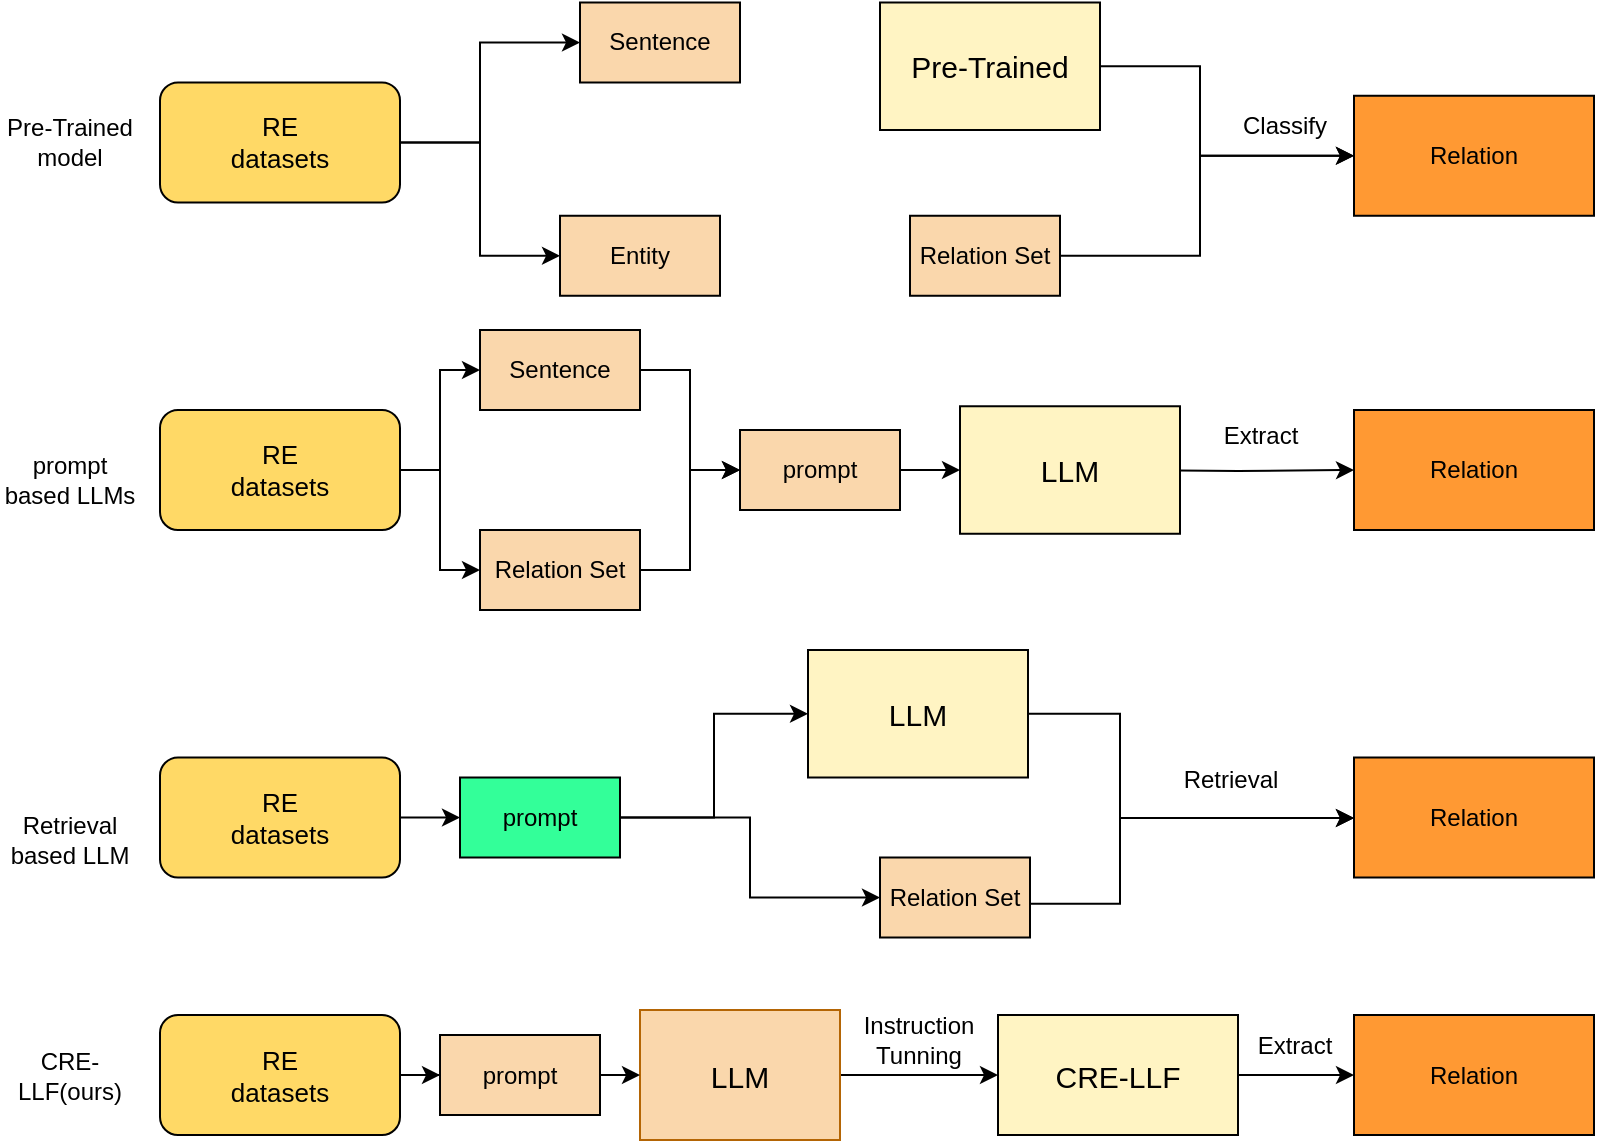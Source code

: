 <mxfile version="22.1.17" type="github">
  <diagram name="第 1 页" id="flA4l-o1dxtjvLFhLCzr">
    <mxGraphModel dx="906" dy="579" grid="1" gridSize="10" guides="1" tooltips="1" connect="1" arrows="1" fold="1" page="1" pageScale="1" pageWidth="827" pageHeight="1169" math="0" shadow="0">
      <root>
        <mxCell id="0" />
        <mxCell id="1" parent="0" />
        <mxCell id="z9Jyv8x2uTpzBOAvSgdd-29" style="edgeStyle=orthogonalEdgeStyle;rounded=0;orthogonalLoop=1;jettySize=auto;html=1;exitX=1;exitY=0.5;exitDx=0;exitDy=0;" parent="1" source="jGrp5Y4HYreiGU5nSvVj-3" target="z9Jyv8x2uTpzBOAvSgdd-26" edge="1">
          <mxGeometry relative="1" as="geometry" />
        </mxCell>
        <mxCell id="jGrp5Y4HYreiGU5nSvVj-3" value="&lt;font style=&quot;font-size: 13px;&quot;&gt;RE&lt;br&gt;datasets&lt;/font&gt;" style="rounded=1;whiteSpace=wrap;html=1;fillColor=#FFD966;gradientColor=none;" parent="1" vertex="1">
          <mxGeometry x="110" y="582.5" width="120" height="60" as="geometry" />
        </mxCell>
        <mxCell id="jGrp5Y4HYreiGU5nSvVj-10" value="&lt;font style=&quot;font-size: 12px;&quot;&gt;Instruction &lt;br&gt;Tunning&lt;/font&gt;" style="text;html=1;align=center;verticalAlign=middle;resizable=0;points=[];autosize=1;strokeColor=none;fillColor=none;" parent="1" vertex="1">
          <mxGeometry x="449" y="575" width="80" height="40" as="geometry" />
        </mxCell>
        <mxCell id="jGrp5Y4HYreiGU5nSvVj-49" value="" style="edgeStyle=orthogonalEdgeStyle;rounded=0;orthogonalLoop=1;jettySize=auto;html=1;" parent="1" source="jGrp5Y4HYreiGU5nSvVj-17" target="jGrp5Y4HYreiGU5nSvVj-48" edge="1">
          <mxGeometry relative="1" as="geometry" />
        </mxCell>
        <mxCell id="jGrp5Y4HYreiGU5nSvVj-17" value="&lt;font style=&quot;font-size: 15px;&quot;&gt;CRE-LLF&lt;/font&gt;" style="rounded=0;whiteSpace=wrap;html=1;fillColor=#FFF4C3;" parent="1" vertex="1">
          <mxGeometry x="529" y="582.5" width="120" height="60" as="geometry" />
        </mxCell>
        <mxCell id="jGrp5Y4HYreiGU5nSvVj-21" value="CRE-LLF(ours)" style="text;html=1;strokeColor=none;fillColor=none;align=center;verticalAlign=middle;whiteSpace=wrap;rounded=0;" parent="1" vertex="1">
          <mxGeometry x="30" y="597.5" width="70" height="30" as="geometry" />
        </mxCell>
        <mxCell id="jGrp5Y4HYreiGU5nSvVj-22" value="Pre-Trained model" style="text;html=1;strokeColor=none;fillColor=none;align=center;verticalAlign=middle;whiteSpace=wrap;rounded=0;" parent="1" vertex="1">
          <mxGeometry x="30" y="131.25" width="70" height="30" as="geometry" />
        </mxCell>
        <mxCell id="jGrp5Y4HYreiGU5nSvVj-28" style="edgeStyle=orthogonalEdgeStyle;rounded=0;orthogonalLoop=1;jettySize=auto;html=1;exitX=1;exitY=0.5;exitDx=0;exitDy=0;entryX=0;entryY=0.5;entryDx=0;entryDy=0;" parent="1" source="jGrp5Y4HYreiGU5nSvVj-23" target="jGrp5Y4HYreiGU5nSvVj-25" edge="1">
          <mxGeometry relative="1" as="geometry" />
        </mxCell>
        <mxCell id="jGrp5Y4HYreiGU5nSvVj-35" style="edgeStyle=orthogonalEdgeStyle;rounded=0;orthogonalLoop=1;jettySize=auto;html=1;exitX=1;exitY=0.5;exitDx=0;exitDy=0;entryX=0;entryY=0.5;entryDx=0;entryDy=0;" parent="1" source="jGrp5Y4HYreiGU5nSvVj-23" target="jGrp5Y4HYreiGU5nSvVj-24" edge="1">
          <mxGeometry relative="1" as="geometry">
            <Array as="points">
              <mxPoint x="270" y="96.25" />
            </Array>
          </mxGeometry>
        </mxCell>
        <mxCell id="jGrp5Y4HYreiGU5nSvVj-23" value="&lt;font style=&quot;font-size: 13px;&quot;&gt;RE&lt;br&gt;datasets&lt;/font&gt;" style="rounded=1;whiteSpace=wrap;html=1;fillColor=#FFD966;gradientColor=none;" parent="1" vertex="1">
          <mxGeometry x="110" y="116.25" width="120" height="60" as="geometry" />
        </mxCell>
        <mxCell id="jGrp5Y4HYreiGU5nSvVj-24" value="Sentence" style="rounded=0;whiteSpace=wrap;html=1;fillColor=#FAD7AC;strokeColor=#000000;" parent="1" vertex="1">
          <mxGeometry x="320" y="76.25" width="80" height="40" as="geometry" />
        </mxCell>
        <mxCell id="jGrp5Y4HYreiGU5nSvVj-25" value="Entity" style="rounded=0;whiteSpace=wrap;html=1;fillColor=#FAD7AC;" parent="1" vertex="1">
          <mxGeometry x="310" y="182.88" width="80" height="40" as="geometry" />
        </mxCell>
        <mxCell id="jGrp5Y4HYreiGU5nSvVj-52" style="edgeStyle=orthogonalEdgeStyle;rounded=0;orthogonalLoop=1;jettySize=auto;html=1;exitX=1;exitY=0.5;exitDx=0;exitDy=0;entryX=0;entryY=0.5;entryDx=0;entryDy=0;" parent="1" source="jGrp5Y4HYreiGU5nSvVj-36" target="jGrp5Y4HYreiGU5nSvVj-45" edge="1">
          <mxGeometry relative="1" as="geometry">
            <Array as="points">
              <mxPoint x="630" y="108" />
              <mxPoint x="630" y="153" />
            </Array>
          </mxGeometry>
        </mxCell>
        <mxCell id="jGrp5Y4HYreiGU5nSvVj-36" value="&lt;span style=&quot;font-size: 15px;&quot;&gt;Pre-Trained&lt;/span&gt;" style="rounded=0;whiteSpace=wrap;html=1;fillColor=#FFF4C3;" parent="1" vertex="1">
          <mxGeometry x="470" y="76.25" width="110" height="63.75" as="geometry" />
        </mxCell>
        <mxCell id="jGrp5Y4HYreiGU5nSvVj-45" value="Relation" style="whiteSpace=wrap;html=1;rounded=0;fillColor=#FF9933;" parent="1" vertex="1">
          <mxGeometry x="707" y="122.88" width="120" height="60" as="geometry" />
        </mxCell>
        <mxCell id="jGrp5Y4HYreiGU5nSvVj-47" value="Classify" style="text;html=1;align=center;verticalAlign=middle;resizable=0;points=[];autosize=1;strokeColor=none;fillColor=none;" parent="1" vertex="1">
          <mxGeometry x="637" y="122.88" width="70" height="30" as="geometry" />
        </mxCell>
        <mxCell id="jGrp5Y4HYreiGU5nSvVj-48" value="Relation" style="whiteSpace=wrap;html=1;fillColor=#FF9933;rounded=0;" parent="1" vertex="1">
          <mxGeometry x="707" y="582.5" width="120" height="60" as="geometry" />
        </mxCell>
        <mxCell id="z9Jyv8x2uTpzBOAvSgdd-49" style="edgeStyle=orthogonalEdgeStyle;rounded=0;orthogonalLoop=1;jettySize=auto;html=1;exitX=1;exitY=0.5;exitDx=0;exitDy=0;entryX=0;entryY=0.5;entryDx=0;entryDy=0;" parent="1" source="z9Jyv8x2uTpzBOAvSgdd-2" target="z9Jyv8x2uTpzBOAvSgdd-7" edge="1">
          <mxGeometry relative="1" as="geometry" />
        </mxCell>
        <mxCell id="z9Jyv8x2uTpzBOAvSgdd-50" style="edgeStyle=orthogonalEdgeStyle;rounded=0;orthogonalLoop=1;jettySize=auto;html=1;exitX=1;exitY=0.5;exitDx=0;exitDy=0;entryX=0;entryY=0.5;entryDx=0;entryDy=0;" parent="1" source="z9Jyv8x2uTpzBOAvSgdd-2" target="z9Jyv8x2uTpzBOAvSgdd-11" edge="1">
          <mxGeometry relative="1" as="geometry" />
        </mxCell>
        <mxCell id="z9Jyv8x2uTpzBOAvSgdd-2" value="&lt;font style=&quot;font-size: 13px;&quot;&gt;RE&lt;br&gt;datasets&lt;/font&gt;" style="rounded=1;whiteSpace=wrap;html=1;fillColor=#FFD966;gradientColor=none;" parent="1" vertex="1">
          <mxGeometry x="110" y="280" width="120" height="60" as="geometry" />
        </mxCell>
        <mxCell id="z9Jyv8x2uTpzBOAvSgdd-20" style="edgeStyle=orthogonalEdgeStyle;rounded=0;orthogonalLoop=1;jettySize=auto;html=1;exitX=1;exitY=0.5;exitDx=0;exitDy=0;entryX=0;entryY=0.5;entryDx=0;entryDy=0;" parent="1" source="z9Jyv8x2uTpzBOAvSgdd-7" target="z9Jyv8x2uTpzBOAvSgdd-19" edge="1">
          <mxGeometry relative="1" as="geometry" />
        </mxCell>
        <mxCell id="z9Jyv8x2uTpzBOAvSgdd-7" value="Sentence" style="rounded=0;whiteSpace=wrap;html=1;fillColor=#FAD7AC;strokeColor=default;" parent="1" vertex="1">
          <mxGeometry x="270" y="240" width="80" height="40" as="geometry" />
        </mxCell>
        <mxCell id="z9Jyv8x2uTpzBOAvSgdd-21" style="edgeStyle=orthogonalEdgeStyle;rounded=0;orthogonalLoop=1;jettySize=auto;html=1;exitX=1;exitY=0.5;exitDx=0;exitDy=0;entryX=0;entryY=0.5;entryDx=0;entryDy=0;" parent="1" source="z9Jyv8x2uTpzBOAvSgdd-11" target="z9Jyv8x2uTpzBOAvSgdd-19" edge="1">
          <mxGeometry relative="1" as="geometry" />
        </mxCell>
        <mxCell id="z9Jyv8x2uTpzBOAvSgdd-11" value="Relation Set" style="rounded=0;whiteSpace=wrap;html=1;fillColor=#FAD7AC;" parent="1" vertex="1">
          <mxGeometry x="270" y="340" width="80" height="40" as="geometry" />
        </mxCell>
        <mxCell id="z9Jyv8x2uTpzBOAvSgdd-16" style="edgeStyle=orthogonalEdgeStyle;rounded=0;orthogonalLoop=1;jettySize=auto;html=1;exitX=1;exitY=0.5;exitDx=0;exitDy=0;entryX=0;entryY=0.5;entryDx=0;entryDy=0;" parent="1" target="z9Jyv8x2uTpzBOAvSgdd-15" edge="1">
          <mxGeometry relative="1" as="geometry">
            <mxPoint x="590" y="310.005" as="sourcePoint" />
          </mxGeometry>
        </mxCell>
        <mxCell id="z9Jyv8x2uTpzBOAvSgdd-15" value="Relation" style="whiteSpace=wrap;html=1;rounded=0;fillColor=#FF9933;" parent="1" vertex="1">
          <mxGeometry x="707" y="280" width="120" height="60" as="geometry" />
        </mxCell>
        <mxCell id="z9Jyv8x2uTpzBOAvSgdd-18" value="&lt;font style=&quot;font-size: 15px;&quot;&gt;LLM&lt;/font&gt;" style="rounded=0;whiteSpace=wrap;html=1;fillColor=#FFF4C3;" parent="1" vertex="1">
          <mxGeometry x="510" y="278.13" width="110" height="63.75" as="geometry" />
        </mxCell>
        <mxCell id="z9Jyv8x2uTpzBOAvSgdd-24" style="edgeStyle=orthogonalEdgeStyle;rounded=0;orthogonalLoop=1;jettySize=auto;html=1;exitX=1;exitY=0.5;exitDx=0;exitDy=0;entryX=0;entryY=0.5;entryDx=0;entryDy=0;" parent="1" source="z9Jyv8x2uTpzBOAvSgdd-19" target="z9Jyv8x2uTpzBOAvSgdd-18" edge="1">
          <mxGeometry relative="1" as="geometry" />
        </mxCell>
        <mxCell id="z9Jyv8x2uTpzBOAvSgdd-19" value="prompt" style="rounded=0;whiteSpace=wrap;html=1;fillColor=#FAD7AC;" parent="1" vertex="1">
          <mxGeometry x="400" y="290" width="80" height="40" as="geometry" />
        </mxCell>
        <mxCell id="z9Jyv8x2uTpzBOAvSgdd-31" value="" style="edgeStyle=orthogonalEdgeStyle;rounded=0;orthogonalLoop=1;jettySize=auto;html=1;" parent="1" source="z9Jyv8x2uTpzBOAvSgdd-25" target="jGrp5Y4HYreiGU5nSvVj-17" edge="1">
          <mxGeometry relative="1" as="geometry" />
        </mxCell>
        <mxCell id="z9Jyv8x2uTpzBOAvSgdd-25" value="&lt;font style=&quot;font-size: 15px;&quot;&gt;LLM&lt;/font&gt;" style="rounded=0;whiteSpace=wrap;html=1;fillColor=#fad7ac;strokeColor=#b46504;" parent="1" vertex="1">
          <mxGeometry x="350" y="580" width="100" height="65" as="geometry" />
        </mxCell>
        <mxCell id="z9Jyv8x2uTpzBOAvSgdd-30" style="edgeStyle=orthogonalEdgeStyle;rounded=0;orthogonalLoop=1;jettySize=auto;html=1;exitX=1;exitY=0.5;exitDx=0;exitDy=0;entryX=0;entryY=0.5;entryDx=0;entryDy=0;" parent="1" source="z9Jyv8x2uTpzBOAvSgdd-26" target="z9Jyv8x2uTpzBOAvSgdd-25" edge="1">
          <mxGeometry relative="1" as="geometry" />
        </mxCell>
        <mxCell id="z9Jyv8x2uTpzBOAvSgdd-26" value="prompt" style="rounded=0;whiteSpace=wrap;html=1;fillColor=#FAD7AC;" parent="1" vertex="1">
          <mxGeometry x="250" y="592.5" width="80" height="40" as="geometry" />
        </mxCell>
        <mxCell id="z9Jyv8x2uTpzBOAvSgdd-32" value="prompt based LLMs" style="text;html=1;strokeColor=none;fillColor=none;align=center;verticalAlign=middle;whiteSpace=wrap;rounded=0;" parent="1" vertex="1">
          <mxGeometry x="30" y="300" width="70" height="30" as="geometry" />
        </mxCell>
        <mxCell id="z9Jyv8x2uTpzBOAvSgdd-33" value="Extract" style="text;html=1;align=center;verticalAlign=middle;resizable=0;points=[];autosize=1;strokeColor=none;fillColor=none;" parent="1" vertex="1">
          <mxGeometry x="630" y="278.13" width="60" height="30" as="geometry" />
        </mxCell>
        <mxCell id="z9Jyv8x2uTpzBOAvSgdd-52" value="" style="edgeStyle=orthogonalEdgeStyle;rounded=0;orthogonalLoop=1;jettySize=auto;html=1;" parent="1" source="z9Jyv8x2uTpzBOAvSgdd-34" target="z9Jyv8x2uTpzBOAvSgdd-45" edge="1">
          <mxGeometry relative="1" as="geometry" />
        </mxCell>
        <mxCell id="z9Jyv8x2uTpzBOAvSgdd-34" value="&lt;font style=&quot;font-size: 13px;&quot;&gt;RE&lt;br&gt;datasets&lt;/font&gt;" style="rounded=1;whiteSpace=wrap;html=1;fillColor=#FFD966;gradientColor=none;" parent="1" vertex="1">
          <mxGeometry x="110" y="453.75" width="120" height="60" as="geometry" />
        </mxCell>
        <mxCell id="z9Jyv8x2uTpzBOAvSgdd-42" value="Relation" style="whiteSpace=wrap;html=1;rounded=0;fillColor=#FF9933;" parent="1" vertex="1">
          <mxGeometry x="707" y="453.75" width="120" height="60" as="geometry" />
        </mxCell>
        <mxCell id="z9Jyv8x2uTpzBOAvSgdd-57" style="edgeStyle=orthogonalEdgeStyle;rounded=0;orthogonalLoop=1;jettySize=auto;html=1;exitX=1;exitY=0.5;exitDx=0;exitDy=0;entryX=0;entryY=0.5;entryDx=0;entryDy=0;" parent="1" source="z9Jyv8x2uTpzBOAvSgdd-45" target="z9Jyv8x2uTpzBOAvSgdd-53" edge="1">
          <mxGeometry relative="1" as="geometry" />
        </mxCell>
        <mxCell id="uANaSI1cVHbDvgKkwEjF-6" style="edgeStyle=orthogonalEdgeStyle;rounded=0;orthogonalLoop=1;jettySize=auto;html=1;exitX=1;exitY=0.5;exitDx=0;exitDy=0;entryX=0;entryY=0.5;entryDx=0;entryDy=0;" edge="1" parent="1" source="z9Jyv8x2uTpzBOAvSgdd-45" target="uANaSI1cVHbDvgKkwEjF-5">
          <mxGeometry relative="1" as="geometry" />
        </mxCell>
        <mxCell id="z9Jyv8x2uTpzBOAvSgdd-45" value="prompt" style="rounded=0;whiteSpace=wrap;html=1;fillColor=#33FF99;" parent="1" vertex="1">
          <mxGeometry x="260" y="463.75" width="80" height="40" as="geometry" />
        </mxCell>
        <mxCell id="z9Jyv8x2uTpzBOAvSgdd-46" value="Retrieval based LLM" style="text;html=1;strokeColor=none;fillColor=none;align=center;verticalAlign=middle;whiteSpace=wrap;rounded=0;" parent="1" vertex="1">
          <mxGeometry x="30" y="480" width="70" height="30" as="geometry" />
        </mxCell>
        <mxCell id="z9Jyv8x2uTpzBOAvSgdd-47" value="Retrieval" style="text;html=1;align=center;verticalAlign=middle;resizable=0;points=[];autosize=1;strokeColor=none;fillColor=none;" parent="1" vertex="1">
          <mxGeometry x="610" y="450" width="70" height="30" as="geometry" />
        </mxCell>
        <mxCell id="z9Jyv8x2uTpzBOAvSgdd-58" style="edgeStyle=orthogonalEdgeStyle;rounded=0;orthogonalLoop=1;jettySize=auto;html=1;exitX=1;exitY=0.5;exitDx=0;exitDy=0;" parent="1" source="z9Jyv8x2uTpzBOAvSgdd-53" target="z9Jyv8x2uTpzBOAvSgdd-42" edge="1">
          <mxGeometry relative="1" as="geometry">
            <Array as="points">
              <mxPoint x="590" y="432" />
              <mxPoint x="590" y="484" />
            </Array>
          </mxGeometry>
        </mxCell>
        <mxCell id="z9Jyv8x2uTpzBOAvSgdd-53" value="&lt;font style=&quot;font-size: 15px;&quot;&gt;LLM&lt;/font&gt;" style="rounded=0;whiteSpace=wrap;html=1;fillColor=#FFF4C3;" parent="1" vertex="1">
          <mxGeometry x="434" y="400" width="110" height="63.75" as="geometry" />
        </mxCell>
        <mxCell id="z9Jyv8x2uTpzBOAvSgdd-60" style="edgeStyle=orthogonalEdgeStyle;rounded=0;orthogonalLoop=1;jettySize=auto;html=1;exitX=1;exitY=0.5;exitDx=0;exitDy=0;" parent="1" target="z9Jyv8x2uTpzBOAvSgdd-42" edge="1">
          <mxGeometry relative="1" as="geometry">
            <Array as="points">
              <mxPoint x="590" y="527" />
              <mxPoint x="590" y="484" />
            </Array>
            <mxPoint x="544" y="526.875" as="sourcePoint" />
          </mxGeometry>
        </mxCell>
        <mxCell id="z9Jyv8x2uTpzBOAvSgdd-61" value="Extract" style="text;html=1;align=center;verticalAlign=middle;resizable=0;points=[];autosize=1;strokeColor=none;fillColor=none;" parent="1" vertex="1">
          <mxGeometry x="647" y="582.5" width="60" height="30" as="geometry" />
        </mxCell>
        <mxCell id="uANaSI1cVHbDvgKkwEjF-4" style="edgeStyle=orthogonalEdgeStyle;rounded=0;orthogonalLoop=1;jettySize=auto;html=1;entryX=0;entryY=0.5;entryDx=0;entryDy=0;" edge="1" parent="1" source="uANaSI1cVHbDvgKkwEjF-3" target="jGrp5Y4HYreiGU5nSvVj-45">
          <mxGeometry relative="1" as="geometry">
            <Array as="points">
              <mxPoint x="630" y="203" />
              <mxPoint x="630" y="153" />
            </Array>
          </mxGeometry>
        </mxCell>
        <mxCell id="uANaSI1cVHbDvgKkwEjF-3" value="Relation Set" style="rounded=0;whiteSpace=wrap;html=1;fillColor=#FAD7AC;" vertex="1" parent="1">
          <mxGeometry x="485" y="182.88" width="75" height="40" as="geometry" />
        </mxCell>
        <mxCell id="uANaSI1cVHbDvgKkwEjF-5" value="Relation Set" style="rounded=0;whiteSpace=wrap;html=1;fillColor=#FAD7AC;" vertex="1" parent="1">
          <mxGeometry x="470" y="503.75" width="75" height="40" as="geometry" />
        </mxCell>
      </root>
    </mxGraphModel>
  </diagram>
</mxfile>
